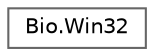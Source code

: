digraph "Graphical Class Hierarchy"
{
 // LATEX_PDF_SIZE
  bgcolor="transparent";
  edge [fontname=Helvetica,fontsize=10,labelfontname=Helvetica,labelfontsize=10];
  node [fontname=Helvetica,fontsize=10,shape=box,height=0.2,width=0.4];
  rankdir="LR";
  Node0 [label="Bio.Win32",height=0.2,width=0.4,color="grey40", fillcolor="white", style="filled",URL="$class_bio_1_1_win32.html",tooltip=" "];
}
